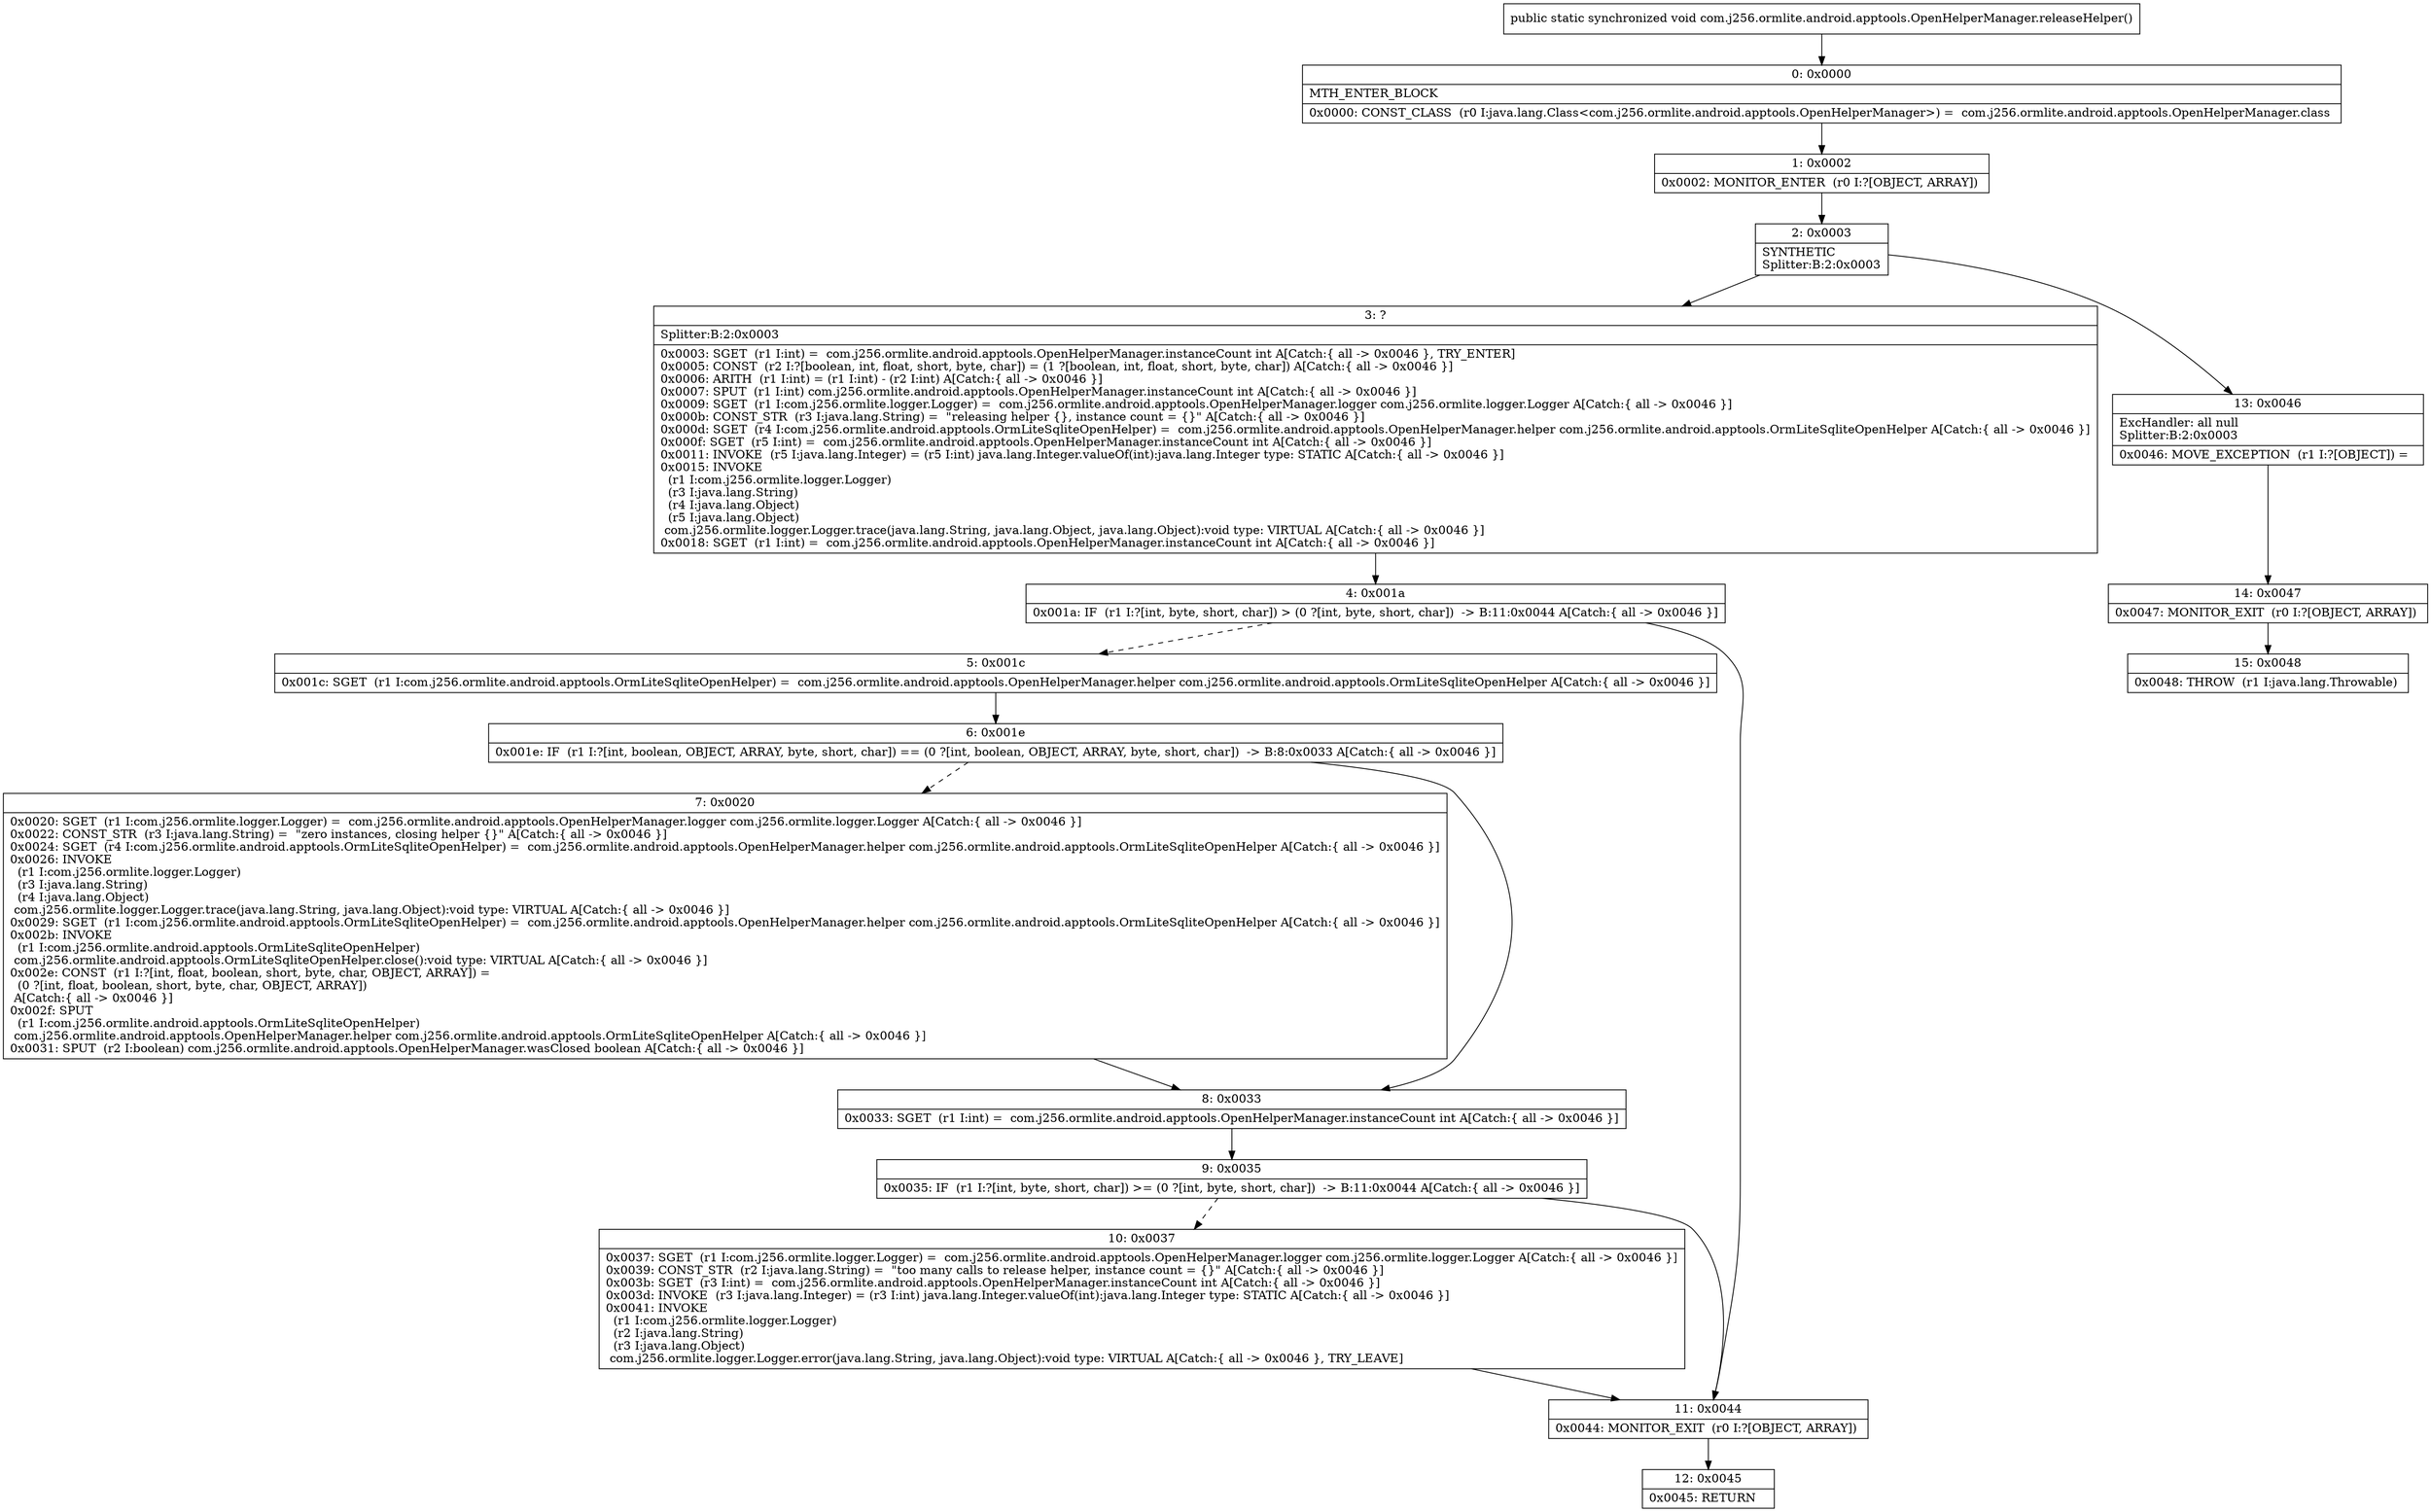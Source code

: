 digraph "CFG forcom.j256.ormlite.android.apptools.OpenHelperManager.releaseHelper()V" {
Node_0 [shape=record,label="{0\:\ 0x0000|MTH_ENTER_BLOCK\l|0x0000: CONST_CLASS  (r0 I:java.lang.Class\<com.j256.ormlite.android.apptools.OpenHelperManager\>) =  com.j256.ormlite.android.apptools.OpenHelperManager.class \l}"];
Node_1 [shape=record,label="{1\:\ 0x0002|0x0002: MONITOR_ENTER  (r0 I:?[OBJECT, ARRAY]) \l}"];
Node_2 [shape=record,label="{2\:\ 0x0003|SYNTHETIC\lSplitter:B:2:0x0003\l}"];
Node_3 [shape=record,label="{3\:\ ?|Splitter:B:2:0x0003\l|0x0003: SGET  (r1 I:int) =  com.j256.ormlite.android.apptools.OpenHelperManager.instanceCount int A[Catch:\{ all \-\> 0x0046 \}, TRY_ENTER]\l0x0005: CONST  (r2 I:?[boolean, int, float, short, byte, char]) = (1 ?[boolean, int, float, short, byte, char]) A[Catch:\{ all \-\> 0x0046 \}]\l0x0006: ARITH  (r1 I:int) = (r1 I:int) \- (r2 I:int) A[Catch:\{ all \-\> 0x0046 \}]\l0x0007: SPUT  (r1 I:int) com.j256.ormlite.android.apptools.OpenHelperManager.instanceCount int A[Catch:\{ all \-\> 0x0046 \}]\l0x0009: SGET  (r1 I:com.j256.ormlite.logger.Logger) =  com.j256.ormlite.android.apptools.OpenHelperManager.logger com.j256.ormlite.logger.Logger A[Catch:\{ all \-\> 0x0046 \}]\l0x000b: CONST_STR  (r3 I:java.lang.String) =  \"releasing helper \{\}, instance count = \{\}\" A[Catch:\{ all \-\> 0x0046 \}]\l0x000d: SGET  (r4 I:com.j256.ormlite.android.apptools.OrmLiteSqliteOpenHelper) =  com.j256.ormlite.android.apptools.OpenHelperManager.helper com.j256.ormlite.android.apptools.OrmLiteSqliteOpenHelper A[Catch:\{ all \-\> 0x0046 \}]\l0x000f: SGET  (r5 I:int) =  com.j256.ormlite.android.apptools.OpenHelperManager.instanceCount int A[Catch:\{ all \-\> 0x0046 \}]\l0x0011: INVOKE  (r5 I:java.lang.Integer) = (r5 I:int) java.lang.Integer.valueOf(int):java.lang.Integer type: STATIC A[Catch:\{ all \-\> 0x0046 \}]\l0x0015: INVOKE  \l  (r1 I:com.j256.ormlite.logger.Logger)\l  (r3 I:java.lang.String)\l  (r4 I:java.lang.Object)\l  (r5 I:java.lang.Object)\l com.j256.ormlite.logger.Logger.trace(java.lang.String, java.lang.Object, java.lang.Object):void type: VIRTUAL A[Catch:\{ all \-\> 0x0046 \}]\l0x0018: SGET  (r1 I:int) =  com.j256.ormlite.android.apptools.OpenHelperManager.instanceCount int A[Catch:\{ all \-\> 0x0046 \}]\l}"];
Node_4 [shape=record,label="{4\:\ 0x001a|0x001a: IF  (r1 I:?[int, byte, short, char]) \> (0 ?[int, byte, short, char])  \-\> B:11:0x0044 A[Catch:\{ all \-\> 0x0046 \}]\l}"];
Node_5 [shape=record,label="{5\:\ 0x001c|0x001c: SGET  (r1 I:com.j256.ormlite.android.apptools.OrmLiteSqliteOpenHelper) =  com.j256.ormlite.android.apptools.OpenHelperManager.helper com.j256.ormlite.android.apptools.OrmLiteSqliteOpenHelper A[Catch:\{ all \-\> 0x0046 \}]\l}"];
Node_6 [shape=record,label="{6\:\ 0x001e|0x001e: IF  (r1 I:?[int, boolean, OBJECT, ARRAY, byte, short, char]) == (0 ?[int, boolean, OBJECT, ARRAY, byte, short, char])  \-\> B:8:0x0033 A[Catch:\{ all \-\> 0x0046 \}]\l}"];
Node_7 [shape=record,label="{7\:\ 0x0020|0x0020: SGET  (r1 I:com.j256.ormlite.logger.Logger) =  com.j256.ormlite.android.apptools.OpenHelperManager.logger com.j256.ormlite.logger.Logger A[Catch:\{ all \-\> 0x0046 \}]\l0x0022: CONST_STR  (r3 I:java.lang.String) =  \"zero instances, closing helper \{\}\" A[Catch:\{ all \-\> 0x0046 \}]\l0x0024: SGET  (r4 I:com.j256.ormlite.android.apptools.OrmLiteSqliteOpenHelper) =  com.j256.ormlite.android.apptools.OpenHelperManager.helper com.j256.ormlite.android.apptools.OrmLiteSqliteOpenHelper A[Catch:\{ all \-\> 0x0046 \}]\l0x0026: INVOKE  \l  (r1 I:com.j256.ormlite.logger.Logger)\l  (r3 I:java.lang.String)\l  (r4 I:java.lang.Object)\l com.j256.ormlite.logger.Logger.trace(java.lang.String, java.lang.Object):void type: VIRTUAL A[Catch:\{ all \-\> 0x0046 \}]\l0x0029: SGET  (r1 I:com.j256.ormlite.android.apptools.OrmLiteSqliteOpenHelper) =  com.j256.ormlite.android.apptools.OpenHelperManager.helper com.j256.ormlite.android.apptools.OrmLiteSqliteOpenHelper A[Catch:\{ all \-\> 0x0046 \}]\l0x002b: INVOKE  \l  (r1 I:com.j256.ormlite.android.apptools.OrmLiteSqliteOpenHelper)\l com.j256.ormlite.android.apptools.OrmLiteSqliteOpenHelper.close():void type: VIRTUAL A[Catch:\{ all \-\> 0x0046 \}]\l0x002e: CONST  (r1 I:?[int, float, boolean, short, byte, char, OBJECT, ARRAY]) = \l  (0 ?[int, float, boolean, short, byte, char, OBJECT, ARRAY])\l A[Catch:\{ all \-\> 0x0046 \}]\l0x002f: SPUT  \l  (r1 I:com.j256.ormlite.android.apptools.OrmLiteSqliteOpenHelper)\l com.j256.ormlite.android.apptools.OpenHelperManager.helper com.j256.ormlite.android.apptools.OrmLiteSqliteOpenHelper A[Catch:\{ all \-\> 0x0046 \}]\l0x0031: SPUT  (r2 I:boolean) com.j256.ormlite.android.apptools.OpenHelperManager.wasClosed boolean A[Catch:\{ all \-\> 0x0046 \}]\l}"];
Node_8 [shape=record,label="{8\:\ 0x0033|0x0033: SGET  (r1 I:int) =  com.j256.ormlite.android.apptools.OpenHelperManager.instanceCount int A[Catch:\{ all \-\> 0x0046 \}]\l}"];
Node_9 [shape=record,label="{9\:\ 0x0035|0x0035: IF  (r1 I:?[int, byte, short, char]) \>= (0 ?[int, byte, short, char])  \-\> B:11:0x0044 A[Catch:\{ all \-\> 0x0046 \}]\l}"];
Node_10 [shape=record,label="{10\:\ 0x0037|0x0037: SGET  (r1 I:com.j256.ormlite.logger.Logger) =  com.j256.ormlite.android.apptools.OpenHelperManager.logger com.j256.ormlite.logger.Logger A[Catch:\{ all \-\> 0x0046 \}]\l0x0039: CONST_STR  (r2 I:java.lang.String) =  \"too many calls to release helper, instance count = \{\}\" A[Catch:\{ all \-\> 0x0046 \}]\l0x003b: SGET  (r3 I:int) =  com.j256.ormlite.android.apptools.OpenHelperManager.instanceCount int A[Catch:\{ all \-\> 0x0046 \}]\l0x003d: INVOKE  (r3 I:java.lang.Integer) = (r3 I:int) java.lang.Integer.valueOf(int):java.lang.Integer type: STATIC A[Catch:\{ all \-\> 0x0046 \}]\l0x0041: INVOKE  \l  (r1 I:com.j256.ormlite.logger.Logger)\l  (r2 I:java.lang.String)\l  (r3 I:java.lang.Object)\l com.j256.ormlite.logger.Logger.error(java.lang.String, java.lang.Object):void type: VIRTUAL A[Catch:\{ all \-\> 0x0046 \}, TRY_LEAVE]\l}"];
Node_11 [shape=record,label="{11\:\ 0x0044|0x0044: MONITOR_EXIT  (r0 I:?[OBJECT, ARRAY]) \l}"];
Node_12 [shape=record,label="{12\:\ 0x0045|0x0045: RETURN   \l}"];
Node_13 [shape=record,label="{13\:\ 0x0046|ExcHandler: all null\lSplitter:B:2:0x0003\l|0x0046: MOVE_EXCEPTION  (r1 I:?[OBJECT]) =  \l}"];
Node_14 [shape=record,label="{14\:\ 0x0047|0x0047: MONITOR_EXIT  (r0 I:?[OBJECT, ARRAY]) \l}"];
Node_15 [shape=record,label="{15\:\ 0x0048|0x0048: THROW  (r1 I:java.lang.Throwable) \l}"];
MethodNode[shape=record,label="{public static synchronized void com.j256.ormlite.android.apptools.OpenHelperManager.releaseHelper() }"];
MethodNode -> Node_0;
Node_0 -> Node_1;
Node_1 -> Node_2;
Node_2 -> Node_3;
Node_2 -> Node_13;
Node_3 -> Node_4;
Node_4 -> Node_5[style=dashed];
Node_4 -> Node_11;
Node_5 -> Node_6;
Node_6 -> Node_7[style=dashed];
Node_6 -> Node_8;
Node_7 -> Node_8;
Node_8 -> Node_9;
Node_9 -> Node_10[style=dashed];
Node_9 -> Node_11;
Node_10 -> Node_11;
Node_11 -> Node_12;
Node_13 -> Node_14;
Node_14 -> Node_15;
}

